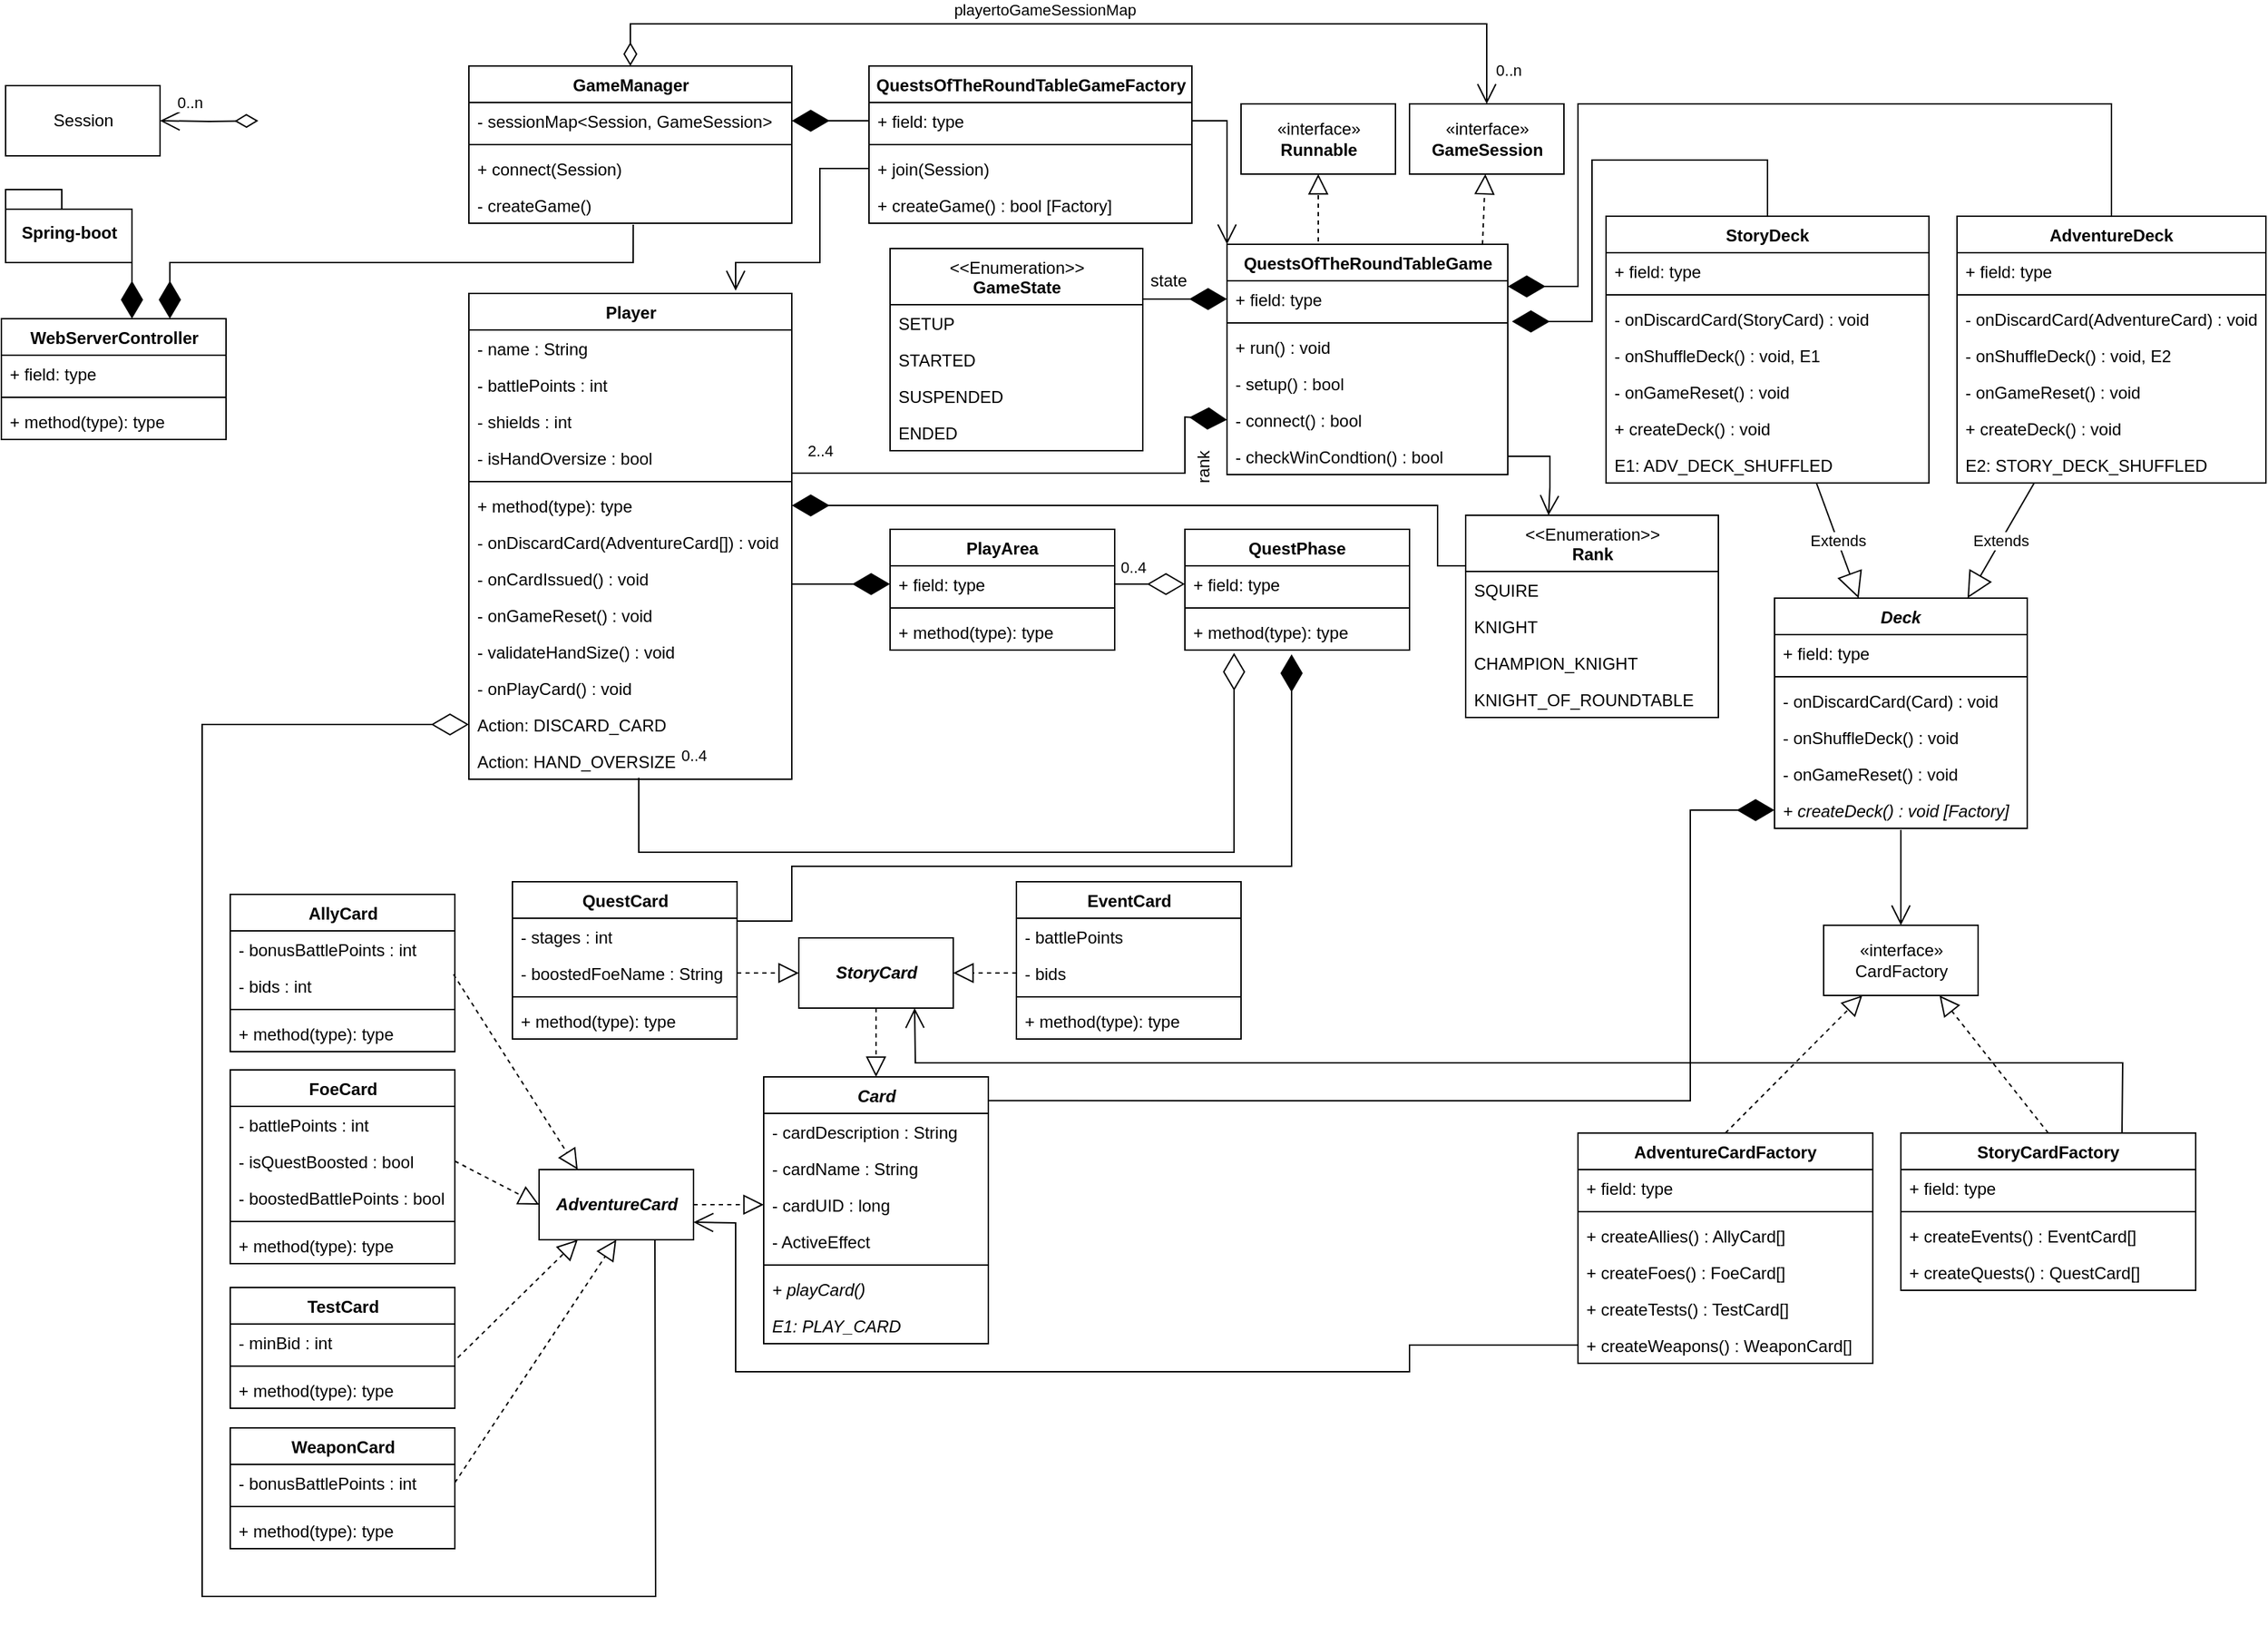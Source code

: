 <mxfile version="16.5.1" type="device"><diagram name="Page-1" id="9f46799a-70d6-7492-0946-bef42562c5a5"><mxGraphModel dx="3162" dy="1225" grid="1" gridSize="10" guides="1" tooltips="1" connect="1" arrows="1" fold="1" page="1" pageScale="1" pageWidth="1100" pageHeight="850" background="none" math="0" shadow="0"><root><mxCell id="0"/><mxCell id="1" parent="0"/><mxCell id="reAg6jAbHqgsZsbIdm9J-10" value="Deck" style="swimlane;fontStyle=3;align=center;verticalAlign=top;childLayout=stackLayout;horizontal=1;startSize=26;horizontalStack=0;resizeParent=1;resizeParentMax=0;resizeLast=0;collapsible=1;marginBottom=0;" parent="1" vertex="1"><mxGeometry x="420" y="439" width="180" height="164" as="geometry"/></mxCell><mxCell id="reAg6jAbHqgsZsbIdm9J-11" value="+ field: type" style="text;strokeColor=none;fillColor=none;align=left;verticalAlign=top;spacingLeft=4;spacingRight=4;overflow=hidden;rotatable=0;points=[[0,0.5],[1,0.5]];portConstraint=eastwest;" parent="reAg6jAbHqgsZsbIdm9J-10" vertex="1"><mxGeometry y="26" width="180" height="26" as="geometry"/></mxCell><mxCell id="reAg6jAbHqgsZsbIdm9J-12" value="" style="line;strokeWidth=1;fillColor=none;align=left;verticalAlign=middle;spacingTop=-1;spacingLeft=3;spacingRight=3;rotatable=0;labelPosition=right;points=[];portConstraint=eastwest;" parent="reAg6jAbHqgsZsbIdm9J-10" vertex="1"><mxGeometry y="52" width="180" height="8" as="geometry"/></mxCell><mxCell id="reAg6jAbHqgsZsbIdm9J-13" value="- onDiscardCard(Card) : void" style="text;strokeColor=none;fillColor=none;align=left;verticalAlign=top;spacingLeft=4;spacingRight=4;overflow=hidden;rotatable=0;points=[[0,0.5],[1,0.5]];portConstraint=eastwest;" parent="reAg6jAbHqgsZsbIdm9J-10" vertex="1"><mxGeometry y="60" width="180" height="26" as="geometry"/></mxCell><mxCell id="reAg6jAbHqgsZsbIdm9J-17" value="- onShuffleDeck() : void" style="text;strokeColor=none;fillColor=none;align=left;verticalAlign=top;spacingLeft=4;spacingRight=4;overflow=hidden;rotatable=0;points=[[0,0.5],[1,0.5]];portConstraint=eastwest;" parent="reAg6jAbHqgsZsbIdm9J-10" vertex="1"><mxGeometry y="86" width="180" height="26" as="geometry"/></mxCell><mxCell id="reAg6jAbHqgsZsbIdm9J-18" value="- onGameReset() : void" style="text;strokeColor=none;fillColor=none;align=left;verticalAlign=top;spacingLeft=4;spacingRight=4;overflow=hidden;rotatable=0;points=[[0,0.5],[1,0.5]];portConstraint=eastwest;" parent="reAg6jAbHqgsZsbIdm9J-10" vertex="1"><mxGeometry y="112" width="180" height="26" as="geometry"/></mxCell><mxCell id="reAg6jAbHqgsZsbIdm9J-136" value="+ createDeck() : void [Factory]" style="text;strokeColor=none;fillColor=none;align=left;verticalAlign=top;spacingLeft=4;spacingRight=4;overflow=hidden;rotatable=0;points=[[0,0.5],[1,0.5]];portConstraint=eastwest;fontStyle=2" parent="reAg6jAbHqgsZsbIdm9J-10" vertex="1"><mxGeometry y="138" width="180" height="26" as="geometry"/></mxCell><mxCell id="reAg6jAbHqgsZsbIdm9J-117" value="&amp;lt;&amp;lt;Enumeration&amp;gt;&amp;gt;&lt;br&gt;&lt;b&gt;GameState&lt;/b&gt;" style="swimlane;fontStyle=0;align=center;verticalAlign=top;childLayout=stackLayout;horizontal=1;startSize=40;horizontalStack=0;resizeParent=1;resizeParentMax=0;resizeLast=0;collapsible=1;marginBottom=0;strokeColor=default;html=1;" parent="1" vertex="1"><mxGeometry x="-210" y="190" width="180" height="144" as="geometry"/></mxCell><mxCell id="reAg6jAbHqgsZsbIdm9J-118" value="SETUP" style="text;strokeColor=none;fillColor=none;align=left;verticalAlign=top;spacingLeft=4;spacingRight=4;overflow=hidden;rotatable=0;points=[[0,0.5],[1,0.5]];portConstraint=eastwest;" parent="reAg6jAbHqgsZsbIdm9J-117" vertex="1"><mxGeometry y="40" width="180" height="26" as="geometry"/></mxCell><mxCell id="reAg6jAbHqgsZsbIdm9J-119" value="STARTED" style="text;strokeColor=none;fillColor=none;align=left;verticalAlign=top;spacingLeft=4;spacingRight=4;overflow=hidden;rotatable=0;points=[[0,0.5],[1,0.5]];portConstraint=eastwest;" parent="reAg6jAbHqgsZsbIdm9J-117" vertex="1"><mxGeometry y="66" width="180" height="26" as="geometry"/></mxCell><mxCell id="reAg6jAbHqgsZsbIdm9J-187" value="SUSPENDED" style="text;strokeColor=none;fillColor=none;align=left;verticalAlign=top;spacingLeft=4;spacingRight=4;overflow=hidden;rotatable=0;points=[[0,0.5],[1,0.5]];portConstraint=eastwest;" parent="reAg6jAbHqgsZsbIdm9J-117" vertex="1"><mxGeometry y="92" width="180" height="26" as="geometry"/></mxCell><mxCell id="reAg6jAbHqgsZsbIdm9J-186" value="ENDED" style="text;strokeColor=none;fillColor=none;align=left;verticalAlign=top;spacingLeft=4;spacingRight=4;overflow=hidden;rotatable=0;points=[[0,0.5],[1,0.5]];portConstraint=eastwest;" parent="reAg6jAbHqgsZsbIdm9J-117" vertex="1"><mxGeometry y="118" width="180" height="26" as="geometry"/></mxCell><mxCell id="reAg6jAbHqgsZsbIdm9J-138" value="StoryDeck" style="swimlane;fontStyle=1;align=center;verticalAlign=top;childLayout=stackLayout;horizontal=1;startSize=26;horizontalStack=0;resizeParent=1;resizeParentMax=0;resizeLast=0;collapsible=1;marginBottom=0;" parent="1" vertex="1"><mxGeometry x="300" y="167" width="230" height="190" as="geometry"/></mxCell><mxCell id="reAg6jAbHqgsZsbIdm9J-139" value="+ field: type" style="text;strokeColor=none;fillColor=none;align=left;verticalAlign=top;spacingLeft=4;spacingRight=4;overflow=hidden;rotatable=0;points=[[0,0.5],[1,0.5]];portConstraint=eastwest;" parent="reAg6jAbHqgsZsbIdm9J-138" vertex="1"><mxGeometry y="26" width="230" height="26" as="geometry"/></mxCell><mxCell id="reAg6jAbHqgsZsbIdm9J-140" value="" style="line;strokeWidth=1;fillColor=none;align=left;verticalAlign=middle;spacingTop=-1;spacingLeft=3;spacingRight=3;rotatable=0;labelPosition=right;points=[];portConstraint=eastwest;" parent="reAg6jAbHqgsZsbIdm9J-138" vertex="1"><mxGeometry y="52" width="230" height="8" as="geometry"/></mxCell><mxCell id="reAg6jAbHqgsZsbIdm9J-141" value="- onDiscardCard(StoryCard) : void" style="text;strokeColor=none;fillColor=none;align=left;verticalAlign=top;spacingLeft=4;spacingRight=4;overflow=hidden;rotatable=0;points=[[0,0.5],[1,0.5]];portConstraint=eastwest;" parent="reAg6jAbHqgsZsbIdm9J-138" vertex="1"><mxGeometry y="60" width="230" height="26" as="geometry"/></mxCell><mxCell id="reAg6jAbHqgsZsbIdm9J-142" value="- onShuffleDeck() : void, E1" style="text;strokeColor=none;fillColor=none;align=left;verticalAlign=top;spacingLeft=4;spacingRight=4;overflow=hidden;rotatable=0;points=[[0,0.5],[1,0.5]];portConstraint=eastwest;" parent="reAg6jAbHqgsZsbIdm9J-138" vertex="1"><mxGeometry y="86" width="230" height="26" as="geometry"/></mxCell><mxCell id="reAg6jAbHqgsZsbIdm9J-143" value="- onGameReset() : void" style="text;strokeColor=none;fillColor=none;align=left;verticalAlign=top;spacingLeft=4;spacingRight=4;overflow=hidden;rotatable=0;points=[[0,0.5],[1,0.5]];portConstraint=eastwest;" parent="reAg6jAbHqgsZsbIdm9J-138" vertex="1"><mxGeometry y="112" width="230" height="26" as="geometry"/></mxCell><mxCell id="reAg6jAbHqgsZsbIdm9J-144" value="+ createDeck() : void" style="text;strokeColor=none;fillColor=none;align=left;verticalAlign=top;spacingLeft=4;spacingRight=4;overflow=hidden;rotatable=0;points=[[0,0.5],[1,0.5]];portConstraint=eastwest;" parent="reAg6jAbHqgsZsbIdm9J-138" vertex="1"><mxGeometry y="138" width="230" height="26" as="geometry"/></mxCell><mxCell id="reAg6jAbHqgsZsbIdm9J-159" value="E1: ADV_DECK_SHUFFLED" style="text;strokeColor=none;fillColor=none;align=left;verticalAlign=top;spacingLeft=4;spacingRight=4;overflow=hidden;rotatable=0;points=[[0,0.5],[1,0.5]];portConstraint=eastwest;" parent="reAg6jAbHqgsZsbIdm9J-138" vertex="1"><mxGeometry y="164" width="230" height="26" as="geometry"/></mxCell><mxCell id="reAg6jAbHqgsZsbIdm9J-147" value="AdventureDeck" style="swimlane;fontStyle=1;align=center;verticalAlign=top;childLayout=stackLayout;horizontal=1;startSize=26;horizontalStack=0;resizeParent=1;resizeParentMax=0;resizeLast=0;collapsible=1;marginBottom=0;" parent="1" vertex="1"><mxGeometry x="550" y="167" width="220" height="190" as="geometry"/></mxCell><mxCell id="reAg6jAbHqgsZsbIdm9J-148" value="+ field: type" style="text;strokeColor=none;fillColor=none;align=left;verticalAlign=top;spacingLeft=4;spacingRight=4;overflow=hidden;rotatable=0;points=[[0,0.5],[1,0.5]];portConstraint=eastwest;" parent="reAg6jAbHqgsZsbIdm9J-147" vertex="1"><mxGeometry y="26" width="220" height="26" as="geometry"/></mxCell><mxCell id="reAg6jAbHqgsZsbIdm9J-149" value="" style="line;strokeWidth=1;fillColor=none;align=left;verticalAlign=middle;spacingTop=-1;spacingLeft=3;spacingRight=3;rotatable=0;labelPosition=right;points=[];portConstraint=eastwest;" parent="reAg6jAbHqgsZsbIdm9J-147" vertex="1"><mxGeometry y="52" width="220" height="8" as="geometry"/></mxCell><mxCell id="reAg6jAbHqgsZsbIdm9J-150" value="- onDiscardCard(AdventureCard) : void" style="text;strokeColor=none;fillColor=none;align=left;verticalAlign=top;spacingLeft=4;spacingRight=4;overflow=hidden;rotatable=0;points=[[0,0.5],[1,0.5]];portConstraint=eastwest;" parent="reAg6jAbHqgsZsbIdm9J-147" vertex="1"><mxGeometry y="60" width="220" height="26" as="geometry"/></mxCell><mxCell id="reAg6jAbHqgsZsbIdm9J-151" value="- onShuffleDeck() : void, E2" style="text;strokeColor=none;fillColor=none;align=left;verticalAlign=top;spacingLeft=4;spacingRight=4;overflow=hidden;rotatable=0;points=[[0,0.5],[1,0.5]];portConstraint=eastwest;" parent="reAg6jAbHqgsZsbIdm9J-147" vertex="1"><mxGeometry y="86" width="220" height="26" as="geometry"/></mxCell><mxCell id="reAg6jAbHqgsZsbIdm9J-152" value="- onGameReset() : void" style="text;strokeColor=none;fillColor=none;align=left;verticalAlign=top;spacingLeft=4;spacingRight=4;overflow=hidden;rotatable=0;points=[[0,0.5],[1,0.5]];portConstraint=eastwest;" parent="reAg6jAbHqgsZsbIdm9J-147" vertex="1"><mxGeometry y="112" width="220" height="26" as="geometry"/></mxCell><mxCell id="reAg6jAbHqgsZsbIdm9J-153" value="+ createDeck() : void" style="text;strokeColor=none;fillColor=none;align=left;verticalAlign=top;spacingLeft=4;spacingRight=4;overflow=hidden;rotatable=0;points=[[0,0.5],[1,0.5]];portConstraint=eastwest;" parent="reAg6jAbHqgsZsbIdm9J-147" vertex="1"><mxGeometry y="138" width="220" height="26" as="geometry"/></mxCell><mxCell id="reAg6jAbHqgsZsbIdm9J-160" value="E2: STORY_DECK_SHUFFLED" style="text;strokeColor=none;fillColor=none;align=left;verticalAlign=top;spacingLeft=4;spacingRight=4;overflow=hidden;rotatable=0;points=[[0,0.5],[1,0.5]];portConstraint=eastwest;" parent="reAg6jAbHqgsZsbIdm9J-147" vertex="1"><mxGeometry y="164" width="220" height="26" as="geometry"/></mxCell><mxCell id="reAg6jAbHqgsZsbIdm9J-157" value="Extends" style="endArrow=block;endSize=16;endFill=0;html=1;rounded=0;" parent="1" source="reAg6jAbHqgsZsbIdm9J-138" target="reAg6jAbHqgsZsbIdm9J-10" edge="1"><mxGeometry width="160" relative="1" as="geometry"><mxPoint x="340" y="597" as="sourcePoint"/><mxPoint x="599.92" y="249.004" as="targetPoint"/></mxGeometry></mxCell><mxCell id="reAg6jAbHqgsZsbIdm9J-158" value="Extends" style="endArrow=block;endSize=16;endFill=0;html=1;rounded=0;" parent="1" source="reAg6jAbHqgsZsbIdm9J-147" target="reAg6jAbHqgsZsbIdm9J-10" edge="1"><mxGeometry width="160" relative="1" as="geometry"><mxPoint x="740" y="337" as="sourcePoint"/><mxPoint x="613.06" y="249.004" as="targetPoint"/></mxGeometry></mxCell><mxCell id="reAg6jAbHqgsZsbIdm9J-162" value="QuestsOfTheRoundTableGame" style="swimlane;fontStyle=1;align=center;verticalAlign=top;childLayout=stackLayout;horizontal=1;startSize=26;horizontalStack=0;resizeParent=1;resizeParentMax=0;resizeLast=0;collapsible=1;marginBottom=0;strokeColor=default;html=1;" parent="1" vertex="1"><mxGeometry x="30" y="187" width="200" height="164" as="geometry"/></mxCell><mxCell id="reAg6jAbHqgsZsbIdm9J-163" value="+ field: type" style="text;strokeColor=none;fillColor=none;align=left;verticalAlign=top;spacingLeft=4;spacingRight=4;overflow=hidden;rotatable=0;points=[[0,0.5],[1,0.5]];portConstraint=eastwest;html=1;" parent="reAg6jAbHqgsZsbIdm9J-162" vertex="1"><mxGeometry y="26" width="200" height="26" as="geometry"/></mxCell><mxCell id="reAg6jAbHqgsZsbIdm9J-164" value="" style="line;strokeWidth=1;fillColor=none;align=left;verticalAlign=middle;spacingTop=-1;spacingLeft=3;spacingRight=3;rotatable=0;labelPosition=right;points=[];portConstraint=eastwest;html=1;" parent="reAg6jAbHqgsZsbIdm9J-162" vertex="1"><mxGeometry y="52" width="200" height="8" as="geometry"/></mxCell><mxCell id="reAg6jAbHqgsZsbIdm9J-165" value="+ run() : void" style="text;strokeColor=none;fillColor=none;align=left;verticalAlign=top;spacingLeft=4;spacingRight=4;overflow=hidden;rotatable=0;points=[[0,0.5],[1,0.5]];portConstraint=eastwest;html=1;" parent="reAg6jAbHqgsZsbIdm9J-162" vertex="1"><mxGeometry y="60" width="200" height="26" as="geometry"/></mxCell><mxCell id="reAg6jAbHqgsZsbIdm9J-180" value="- setup() : bool" style="text;strokeColor=none;fillColor=none;align=left;verticalAlign=top;spacingLeft=4;spacingRight=4;overflow=hidden;rotatable=0;points=[[0,0.5],[1,0.5]];portConstraint=eastwest;html=1;" parent="reAg6jAbHqgsZsbIdm9J-162" vertex="1"><mxGeometry y="86" width="200" height="26" as="geometry"/></mxCell><mxCell id="reAg6jAbHqgsZsbIdm9J-181" value="- connect() : bool" style="text;strokeColor=none;fillColor=none;align=left;verticalAlign=top;spacingLeft=4;spacingRight=4;overflow=hidden;rotatable=0;points=[[0,0.5],[1,0.5]];portConstraint=eastwest;html=1;" parent="reAg6jAbHqgsZsbIdm9J-162" vertex="1"><mxGeometry y="112" width="200" height="26" as="geometry"/></mxCell><mxCell id="reAg6jAbHqgsZsbIdm9J-171" value="- checkWinCondtion() : bool" style="text;strokeColor=none;fillColor=none;align=left;verticalAlign=top;spacingLeft=4;spacingRight=4;overflow=hidden;rotatable=0;points=[[0,0.5],[1,0.5]];portConstraint=eastwest;html=1;" parent="reAg6jAbHqgsZsbIdm9J-162" vertex="1"><mxGeometry y="138" width="200" height="26" as="geometry"/></mxCell><mxCell id="reAg6jAbHqgsZsbIdm9J-166" value="«interface»&lt;br&gt;&lt;b&gt;Runnable&lt;/b&gt;" style="html=1;strokeColor=default;" parent="1" vertex="1"><mxGeometry x="40" y="87" width="110" height="50" as="geometry"/></mxCell><mxCell id="reAg6jAbHqgsZsbIdm9J-167" value="" style="endArrow=block;dashed=1;endFill=0;endSize=12;html=1;rounded=0;exitX=0.325;exitY=-0.012;exitDx=0;exitDy=0;exitPerimeter=0;" parent="1" source="reAg6jAbHqgsZsbIdm9J-162" target="reAg6jAbHqgsZsbIdm9J-166" edge="1"><mxGeometry width="160" relative="1" as="geometry"><mxPoint x="60" y="369" as="sourcePoint"/><mxPoint x="220" y="369" as="targetPoint"/></mxGeometry></mxCell><mxCell id="reAg6jAbHqgsZsbIdm9J-168" value="" style="endArrow=diamondThin;endFill=1;endSize=24;html=1;rounded=0;exitX=0.5;exitY=0;exitDx=0;exitDy=0;entryX=1.015;entryY=1.115;entryDx=0;entryDy=0;entryPerimeter=0;" parent="1" source="reAg6jAbHqgsZsbIdm9J-138" target="reAg6jAbHqgsZsbIdm9J-163" edge="1"><mxGeometry width="160" relative="1" as="geometry"><mxPoint x="100" y="467" as="sourcePoint"/><mxPoint x="260" y="467" as="targetPoint"/><Array as="points"><mxPoint x="415" y="127"/><mxPoint x="290" y="127"/><mxPoint x="290" y="242"/></Array></mxGeometry></mxCell><mxCell id="reAg6jAbHqgsZsbIdm9J-169" value="" style="endArrow=diamondThin;endFill=1;endSize=24;html=1;rounded=0;" parent="1" source="reAg6jAbHqgsZsbIdm9J-147" edge="1"><mxGeometry width="160" relative="1" as="geometry"><mxPoint x="90" y="467" as="sourcePoint"/><mxPoint x="230" y="217" as="targetPoint"/><Array as="points"><mxPoint x="660" y="87"/><mxPoint x="280" y="87"/><mxPoint x="280" y="217"/></Array></mxGeometry></mxCell><mxCell id="reAg6jAbHqgsZsbIdm9J-173" value="QuestsOfTheRoundTableGameFactory" style="swimlane;fontStyle=1;align=center;verticalAlign=top;childLayout=stackLayout;horizontal=1;startSize=26;horizontalStack=0;resizeParent=1;resizeParentMax=0;resizeLast=0;collapsible=1;marginBottom=0;strokeColor=default;html=1;" parent="1" vertex="1"><mxGeometry x="-225" y="60" width="230" height="112" as="geometry"/></mxCell><mxCell id="reAg6jAbHqgsZsbIdm9J-174" value="+ field: type" style="text;strokeColor=none;fillColor=none;align=left;verticalAlign=top;spacingLeft=4;spacingRight=4;overflow=hidden;rotatable=0;points=[[0,0.5],[1,0.5]];portConstraint=eastwest;html=1;" parent="reAg6jAbHqgsZsbIdm9J-173" vertex="1"><mxGeometry y="26" width="230" height="26" as="geometry"/></mxCell><mxCell id="reAg6jAbHqgsZsbIdm9J-175" value="" style="line;strokeWidth=1;fillColor=none;align=left;verticalAlign=middle;spacingTop=-1;spacingLeft=3;spacingRight=3;rotatable=0;labelPosition=right;points=[];portConstraint=eastwest;html=1;" parent="reAg6jAbHqgsZsbIdm9J-173" vertex="1"><mxGeometry y="52" width="230" height="8" as="geometry"/></mxCell><mxCell id="reAg6jAbHqgsZsbIdm9J-176" value="+ join(Session)" style="text;strokeColor=none;fillColor=none;align=left;verticalAlign=top;spacingLeft=4;spacingRight=4;overflow=hidden;rotatable=0;points=[[0,0.5],[1,0.5]];portConstraint=eastwest;html=1;" parent="reAg6jAbHqgsZsbIdm9J-173" vertex="1"><mxGeometry y="60" width="230" height="26" as="geometry"/></mxCell><mxCell id="reAg6jAbHqgsZsbIdm9J-177" value="+ createGame() : bool [Factory]" style="text;strokeColor=none;fillColor=none;align=left;verticalAlign=top;spacingLeft=4;spacingRight=4;overflow=hidden;rotatable=0;points=[[0,0.5],[1,0.5]];portConstraint=eastwest;html=1;" parent="reAg6jAbHqgsZsbIdm9J-173" vertex="1"><mxGeometry y="86" width="230" height="26" as="geometry"/></mxCell><mxCell id="reAg6jAbHqgsZsbIdm9J-188" value="" style="endArrow=diamondThin;endFill=1;endSize=24;html=1;rounded=0;exitX=1;exitY=0.25;exitDx=0;exitDy=0;entryX=0;entryY=0.5;entryDx=0;entryDy=0;" parent="1" source="reAg6jAbHqgsZsbIdm9J-117" target="reAg6jAbHqgsZsbIdm9J-163" edge="1"><mxGeometry width="160" relative="1" as="geometry"><mxPoint x="-50" y="307" as="sourcePoint"/><mxPoint y="257" as="targetPoint"/></mxGeometry></mxCell><mxCell id="reAg6jAbHqgsZsbIdm9J-266" value="state" style="edgeLabel;html=1;align=center;verticalAlign=middle;resizable=0;points=[];fontSize=12;" parent="reAg6jAbHqgsZsbIdm9J-188" vertex="1" connectable="0"><mxGeometry x="-0.4" y="-1" relative="1" as="geometry"><mxPoint y="-14" as="offset"/></mxGeometry></mxCell><mxCell id="reAg6jAbHqgsZsbIdm9J-192" value="" style="endArrow=open;endFill=1;endSize=12;html=1;rounded=0;entryX=0;entryY=0;entryDx=0;entryDy=0;exitX=1;exitY=0.5;exitDx=0;exitDy=0;" parent="1" source="reAg6jAbHqgsZsbIdm9J-174" target="reAg6jAbHqgsZsbIdm9J-162" edge="1"><mxGeometry width="160" relative="1" as="geometry"><mxPoint x="-170" y="400" as="sourcePoint"/><mxPoint x="-10" y="400" as="targetPoint"/><Array as="points"><mxPoint x="30" y="99"/></Array></mxGeometry></mxCell><mxCell id="reAg6jAbHqgsZsbIdm9J-193" value="GameManager" style="swimlane;fontStyle=1;align=center;verticalAlign=top;childLayout=stackLayout;horizontal=1;startSize=26;horizontalStack=0;resizeParent=1;resizeParentMax=0;resizeLast=0;collapsible=1;marginBottom=0;strokeColor=default;html=1;" parent="1" vertex="1"><mxGeometry x="-510" y="60" width="230" height="112" as="geometry"/></mxCell><mxCell id="reAg6jAbHqgsZsbIdm9J-194" value="- sessionMap&amp;lt;Session, GameSession&amp;gt;" style="text;strokeColor=none;fillColor=none;align=left;verticalAlign=top;spacingLeft=4;spacingRight=4;overflow=hidden;rotatable=0;points=[[0,0.5],[1,0.5]];portConstraint=eastwest;html=1;" parent="reAg6jAbHqgsZsbIdm9J-193" vertex="1"><mxGeometry y="26" width="230" height="26" as="geometry"/></mxCell><mxCell id="reAg6jAbHqgsZsbIdm9J-195" value="" style="line;strokeWidth=1;fillColor=none;align=left;verticalAlign=middle;spacingTop=-1;spacingLeft=3;spacingRight=3;rotatable=0;labelPosition=right;points=[];portConstraint=eastwest;html=1;" parent="reAg6jAbHqgsZsbIdm9J-193" vertex="1"><mxGeometry y="52" width="230" height="8" as="geometry"/></mxCell><mxCell id="reAg6jAbHqgsZsbIdm9J-196" value="+ connect(Session)" style="text;strokeColor=none;fillColor=none;align=left;verticalAlign=top;spacingLeft=4;spacingRight=4;overflow=hidden;rotatable=0;points=[[0,0.5],[1,0.5]];portConstraint=eastwest;html=1;" parent="reAg6jAbHqgsZsbIdm9J-193" vertex="1"><mxGeometry y="60" width="230" height="26" as="geometry"/></mxCell><mxCell id="reAg6jAbHqgsZsbIdm9J-205" value="- createGame()" style="text;strokeColor=none;fillColor=none;align=left;verticalAlign=top;spacingLeft=4;spacingRight=4;overflow=hidden;rotatable=0;points=[[0,0.5],[1,0.5]];portConstraint=eastwest;html=1;" parent="reAg6jAbHqgsZsbIdm9J-193" vertex="1"><mxGeometry y="86" width="230" height="26" as="geometry"/></mxCell><mxCell id="reAg6jAbHqgsZsbIdm9J-197" value="«interface»&lt;br&gt;&lt;b&gt;GameSession&lt;/b&gt;" style="html=1;strokeColor=default;" parent="1" vertex="1"><mxGeometry x="160" y="87" width="110" height="50" as="geometry"/></mxCell><mxCell id="reAg6jAbHqgsZsbIdm9J-198" value="" style="endArrow=block;dashed=1;endFill=0;endSize=12;html=1;rounded=0;exitX=0.91;exitY=0;exitDx=0;exitDy=0;exitPerimeter=0;" parent="1" source="reAg6jAbHqgsZsbIdm9J-162" target="reAg6jAbHqgsZsbIdm9J-197" edge="1"><mxGeometry width="160" relative="1" as="geometry"><mxPoint x="215" y="160" as="sourcePoint"/><mxPoint x="180" y="140" as="targetPoint"/></mxGeometry></mxCell><mxCell id="reAg6jAbHqgsZsbIdm9J-200" value="playertoGameSessionMap" style="endArrow=open;html=1;endSize=12;startArrow=diamondThin;startSize=14;startFill=0;edgeStyle=orthogonalEdgeStyle;rounded=0;exitX=0.5;exitY=0;exitDx=0;exitDy=0;entryX=0.5;entryY=0;entryDx=0;entryDy=0;" parent="1" source="reAg6jAbHqgsZsbIdm9J-193" target="reAg6jAbHqgsZsbIdm9J-197" edge="1"><mxGeometry x="-0.067" y="10" relative="1" as="geometry"><mxPoint x="-170" y="30" as="sourcePoint"/><mxPoint x="-10" y="30" as="targetPoint"/><Array as="points"><mxPoint x="-395" y="30"/><mxPoint x="215" y="30"/></Array><mxPoint as="offset"/></mxGeometry></mxCell><mxCell id="reAg6jAbHqgsZsbIdm9J-202" value="0..n" style="edgeLabel;resizable=0;html=1;align=right;verticalAlign=top;strokeColor=default;" parent="reAg6jAbHqgsZsbIdm9J-200" connectable="0" vertex="1"><mxGeometry x="1" relative="1" as="geometry"><mxPoint x="25" y="-37" as="offset"/></mxGeometry></mxCell><mxCell id="reAg6jAbHqgsZsbIdm9J-204" value="" style="endArrow=diamondThin;endFill=1;endSize=24;html=1;rounded=0;entryX=1;entryY=0.5;entryDx=0;entryDy=0;exitX=0;exitY=0.5;exitDx=0;exitDy=0;" parent="1" source="reAg6jAbHqgsZsbIdm9J-174" target="reAg6jAbHqgsZsbIdm9J-194" edge="1"><mxGeometry width="160" relative="1" as="geometry"><mxPoint x="-500" y="360" as="sourcePoint"/><mxPoint x="-340" y="360" as="targetPoint"/></mxGeometry></mxCell><mxCell id="reAg6jAbHqgsZsbIdm9J-206" value="Session" style="html=1;strokeColor=default;" parent="1" vertex="1"><mxGeometry x="-840" y="74" width="110" height="50" as="geometry"/></mxCell><mxCell id="reAg6jAbHqgsZsbIdm9J-207" value="" style="endArrow=open;html=1;endSize=12;startArrow=diamondThin;startSize=14;startFill=0;edgeStyle=orthogonalEdgeStyle;align=left;verticalAlign=bottom;rounded=0;entryX=1;entryY=0.5;entryDx=0;entryDy=0;" parent="1" target="reAg6jAbHqgsZsbIdm9J-206" edge="1"><mxGeometry x="-1" y="21" relative="1" as="geometry"><mxPoint x="-660" y="99" as="sourcePoint"/><mxPoint x="-550" y="280" as="targetPoint"/><Array as="points"/><mxPoint as="offset"/></mxGeometry></mxCell><mxCell id="reAg6jAbHqgsZsbIdm9J-211" value="0..n" style="edgeLabel;html=1;align=center;verticalAlign=middle;resizable=0;points=[];" parent="reAg6jAbHqgsZsbIdm9J-207" vertex="1" connectable="0"><mxGeometry x="0.22" relative="1" as="geometry"><mxPoint x="-7" y="-13" as="offset"/></mxGeometry></mxCell><mxCell id="reAg6jAbHqgsZsbIdm9J-212" value="WebServerController" style="swimlane;fontStyle=1;align=center;verticalAlign=top;childLayout=stackLayout;horizontal=1;startSize=26;horizontalStack=0;resizeParent=1;resizeParentMax=0;resizeLast=0;collapsible=1;marginBottom=0;strokeColor=default;html=1;" parent="1" vertex="1"><mxGeometry x="-843" y="240" width="160" height="86" as="geometry"/></mxCell><mxCell id="reAg6jAbHqgsZsbIdm9J-213" value="+ field: type" style="text;strokeColor=none;fillColor=none;align=left;verticalAlign=top;spacingLeft=4;spacingRight=4;overflow=hidden;rotatable=0;points=[[0,0.5],[1,0.5]];portConstraint=eastwest;html=1;" parent="reAg6jAbHqgsZsbIdm9J-212" vertex="1"><mxGeometry y="26" width="160" height="26" as="geometry"/></mxCell><mxCell id="reAg6jAbHqgsZsbIdm9J-214" value="" style="line;strokeWidth=1;fillColor=none;align=left;verticalAlign=middle;spacingTop=-1;spacingLeft=3;spacingRight=3;rotatable=0;labelPosition=right;points=[];portConstraint=eastwest;html=1;" parent="reAg6jAbHqgsZsbIdm9J-212" vertex="1"><mxGeometry y="52" width="160" height="8" as="geometry"/></mxCell><mxCell id="reAg6jAbHqgsZsbIdm9J-215" value="+ method(type): type" style="text;strokeColor=none;fillColor=none;align=left;verticalAlign=top;spacingLeft=4;spacingRight=4;overflow=hidden;rotatable=0;points=[[0,0.5],[1,0.5]];portConstraint=eastwest;html=1;" parent="reAg6jAbHqgsZsbIdm9J-212" vertex="1"><mxGeometry y="60" width="160" height="26" as="geometry"/></mxCell><mxCell id="reAg6jAbHqgsZsbIdm9J-216" value="" style="endArrow=diamondThin;endFill=1;endSize=24;html=1;rounded=0;entryX=0.75;entryY=0;entryDx=0;entryDy=0;exitX=0.509;exitY=1.038;exitDx=0;exitDy=0;exitPerimeter=0;" parent="1" source="reAg6jAbHqgsZsbIdm9J-205" target="reAg6jAbHqgsZsbIdm9J-212" edge="1"><mxGeometry width="160" relative="1" as="geometry"><mxPoint x="-490" y="420" as="sourcePoint"/><mxPoint x="-330" y="420" as="targetPoint"/><Array as="points"><mxPoint x="-393" y="200"/><mxPoint x="-723" y="200"/></Array></mxGeometry></mxCell><mxCell id="reAg6jAbHqgsZsbIdm9J-217" value="Spring-boot" style="shape=folder;fontStyle=1;spacingTop=10;tabWidth=40;tabHeight=14;tabPosition=left;html=1;strokeColor=default;" parent="1" vertex="1"><mxGeometry x="-840" y="148" width="90" height="52" as="geometry"/></mxCell><mxCell id="reAg6jAbHqgsZsbIdm9J-218" value="" style="endArrow=diamondThin;endFill=1;endSize=24;html=1;rounded=0;exitX=0;exitY=0;exitDx=90;exitDy=33;exitPerimeter=0;" parent="1" source="reAg6jAbHqgsZsbIdm9J-217" edge="1"><mxGeometry width="160" relative="1" as="geometry"><mxPoint x="-1020" y="370" as="sourcePoint"/><mxPoint x="-750" y="240" as="targetPoint"/></mxGeometry></mxCell><mxCell id="reAg6jAbHqgsZsbIdm9J-223" value="&lt;i&gt;Card&lt;/i&gt;" style="swimlane;fontStyle=1;align=center;verticalAlign=top;childLayout=stackLayout;horizontal=1;startSize=26;horizontalStack=0;resizeParent=1;resizeParentMax=0;resizeLast=0;collapsible=1;marginBottom=0;strokeColor=default;html=1;" parent="1" vertex="1"><mxGeometry x="-300" y="780" width="160" height="190" as="geometry"/></mxCell><mxCell id="ZFq-_sCrPwaBOP7lPGEa-29" value="- cardDescription : String" style="text;strokeColor=none;fillColor=none;align=left;verticalAlign=top;spacingLeft=4;spacingRight=4;overflow=hidden;rotatable=0;points=[[0,0.5],[1,0.5]];portConstraint=eastwest;html=1;" vertex="1" parent="reAg6jAbHqgsZsbIdm9J-223"><mxGeometry y="26" width="160" height="26" as="geometry"/></mxCell><mxCell id="ZFq-_sCrPwaBOP7lPGEa-28" value="- cardName : String" style="text;strokeColor=none;fillColor=none;align=left;verticalAlign=top;spacingLeft=4;spacingRight=4;overflow=hidden;rotatable=0;points=[[0,0.5],[1,0.5]];portConstraint=eastwest;html=1;" vertex="1" parent="reAg6jAbHqgsZsbIdm9J-223"><mxGeometry y="52" width="160" height="26" as="geometry"/></mxCell><mxCell id="reAg6jAbHqgsZsbIdm9J-224" value="- cardUID : long" style="text;strokeColor=none;fillColor=none;align=left;verticalAlign=top;spacingLeft=4;spacingRight=4;overflow=hidden;rotatable=0;points=[[0,0.5],[1,0.5]];portConstraint=eastwest;html=1;" parent="reAg6jAbHqgsZsbIdm9J-223" vertex="1"><mxGeometry y="78" width="160" height="26" as="geometry"/></mxCell><mxCell id="ZFq-_sCrPwaBOP7lPGEa-23" value="- ActiveEffect" style="text;strokeColor=none;fillColor=none;align=left;verticalAlign=top;spacingLeft=4;spacingRight=4;overflow=hidden;rotatable=0;points=[[0,0.5],[1,0.5]];portConstraint=eastwest;html=1;" vertex="1" parent="reAg6jAbHqgsZsbIdm9J-223"><mxGeometry y="104" width="160" height="26" as="geometry"/></mxCell><mxCell id="reAg6jAbHqgsZsbIdm9J-225" value="" style="line;strokeWidth=1;fillColor=none;align=left;verticalAlign=middle;spacingTop=-1;spacingLeft=3;spacingRight=3;rotatable=0;labelPosition=right;points=[];portConstraint=eastwest;html=1;" parent="reAg6jAbHqgsZsbIdm9J-223" vertex="1"><mxGeometry y="130" width="160" height="8" as="geometry"/></mxCell><mxCell id="reAg6jAbHqgsZsbIdm9J-226" value="+ playCard()" style="text;strokeColor=none;fillColor=none;align=left;verticalAlign=top;spacingLeft=4;spacingRight=4;overflow=hidden;rotatable=0;points=[[0,0.5],[1,0.5]];portConstraint=eastwest;html=1;fontStyle=2" parent="reAg6jAbHqgsZsbIdm9J-223" vertex="1"><mxGeometry y="138" width="160" height="26" as="geometry"/></mxCell><mxCell id="ZFq-_sCrPwaBOP7lPGEa-26" value="E1: PLAY_CARD" style="text;strokeColor=none;fillColor=none;align=left;verticalAlign=top;spacingLeft=4;spacingRight=4;overflow=hidden;rotatable=0;points=[[0,0.5],[1,0.5]];portConstraint=eastwest;html=1;fontStyle=2" vertex="1" parent="reAg6jAbHqgsZsbIdm9J-223"><mxGeometry y="164" width="160" height="26" as="geometry"/></mxCell><mxCell id="reAg6jAbHqgsZsbIdm9J-231" value="QuestCard" style="swimlane;fontStyle=1;align=center;verticalAlign=top;childLayout=stackLayout;horizontal=1;startSize=26;horizontalStack=0;resizeParent=1;resizeParentMax=0;resizeLast=0;collapsible=1;marginBottom=0;strokeColor=default;html=1;" parent="1" vertex="1"><mxGeometry x="-479" y="641" width="160" height="112" as="geometry"/></mxCell><mxCell id="reAg6jAbHqgsZsbIdm9J-232" value="- stages : int" style="text;strokeColor=none;fillColor=none;align=left;verticalAlign=top;spacingLeft=4;spacingRight=4;overflow=hidden;rotatable=0;points=[[0,0.5],[1,0.5]];portConstraint=eastwest;html=1;" parent="reAg6jAbHqgsZsbIdm9J-231" vertex="1"><mxGeometry y="26" width="160" height="26" as="geometry"/></mxCell><mxCell id="ZFq-_sCrPwaBOP7lPGEa-25" value="- boostedFoeName : String" style="text;strokeColor=none;fillColor=none;align=left;verticalAlign=top;spacingLeft=4;spacingRight=4;overflow=hidden;rotatable=0;points=[[0,0.5],[1,0.5]];portConstraint=eastwest;html=1;" vertex="1" parent="reAg6jAbHqgsZsbIdm9J-231"><mxGeometry y="52" width="160" height="26" as="geometry"/></mxCell><mxCell id="reAg6jAbHqgsZsbIdm9J-233" value="" style="line;strokeWidth=1;fillColor=none;align=left;verticalAlign=middle;spacingTop=-1;spacingLeft=3;spacingRight=3;rotatable=0;labelPosition=right;points=[];portConstraint=eastwest;html=1;" parent="reAg6jAbHqgsZsbIdm9J-231" vertex="1"><mxGeometry y="78" width="160" height="8" as="geometry"/></mxCell><mxCell id="reAg6jAbHqgsZsbIdm9J-234" value="+ method(type): type" style="text;strokeColor=none;fillColor=none;align=left;verticalAlign=top;spacingLeft=4;spacingRight=4;overflow=hidden;rotatable=0;points=[[0,0.5],[1,0.5]];portConstraint=eastwest;html=1;" parent="reAg6jAbHqgsZsbIdm9J-231" vertex="1"><mxGeometry y="86" width="160" height="26" as="geometry"/></mxCell><mxCell id="reAg6jAbHqgsZsbIdm9J-239" value="Player" style="swimlane;fontStyle=1;align=center;verticalAlign=top;childLayout=stackLayout;horizontal=1;startSize=26;horizontalStack=0;resizeParent=1;resizeParentMax=0;resizeLast=0;collapsible=1;marginBottom=0;strokeColor=default;html=1;" parent="1" vertex="1"><mxGeometry x="-510" y="222" width="230" height="346" as="geometry"/></mxCell><mxCell id="reAg6jAbHqgsZsbIdm9J-240" value="- name : String" style="text;strokeColor=none;fillColor=none;align=left;verticalAlign=top;spacingLeft=4;spacingRight=4;overflow=hidden;rotatable=0;points=[[0,0.5],[1,0.5]];portConstraint=eastwest;html=1;" parent="reAg6jAbHqgsZsbIdm9J-239" vertex="1"><mxGeometry y="26" width="230" height="26" as="geometry"/></mxCell><mxCell id="reAg6jAbHqgsZsbIdm9J-262" value="- battlePoints : int" style="text;strokeColor=none;fillColor=none;align=left;verticalAlign=top;spacingLeft=4;spacingRight=4;overflow=hidden;rotatable=0;points=[[0,0.5],[1,0.5]];portConstraint=eastwest;html=1;" parent="reAg6jAbHqgsZsbIdm9J-239" vertex="1"><mxGeometry y="52" width="230" height="26" as="geometry"/></mxCell><mxCell id="reAg6jAbHqgsZsbIdm9J-263" value="- shields : int" style="text;strokeColor=none;fillColor=none;align=left;verticalAlign=top;spacingLeft=4;spacingRight=4;overflow=hidden;rotatable=0;points=[[0,0.5],[1,0.5]];portConstraint=eastwest;html=1;" parent="reAg6jAbHqgsZsbIdm9J-239" vertex="1"><mxGeometry y="78" width="230" height="26" as="geometry"/></mxCell><mxCell id="78961159f06e98e8-21" value="- isHandOversize : bool" style="text;html=1;strokeColor=none;fillColor=none;align=left;verticalAlign=top;spacingLeft=4;spacingRight=4;whiteSpace=wrap;overflow=hidden;rotatable=0;points=[[0,0.5],[1,0.5]];portConstraint=eastwest;" parent="reAg6jAbHqgsZsbIdm9J-239" vertex="1"><mxGeometry y="104" width="230" height="26" as="geometry"/></mxCell><mxCell id="reAg6jAbHqgsZsbIdm9J-241" value="" style="line;strokeWidth=1;fillColor=none;align=left;verticalAlign=middle;spacingTop=-1;spacingLeft=3;spacingRight=3;rotatable=0;labelPosition=right;points=[];portConstraint=eastwest;html=1;" parent="reAg6jAbHqgsZsbIdm9J-239" vertex="1"><mxGeometry y="130" width="230" height="8" as="geometry"/></mxCell><mxCell id="reAg6jAbHqgsZsbIdm9J-242" value="+ method(type): type" style="text;strokeColor=none;fillColor=none;align=left;verticalAlign=top;spacingLeft=4;spacingRight=4;overflow=hidden;rotatable=0;points=[[0,0.5],[1,0.5]];portConstraint=eastwest;html=1;" parent="reAg6jAbHqgsZsbIdm9J-239" vertex="1"><mxGeometry y="138" width="230" height="26" as="geometry"/></mxCell><mxCell id="78961159f06e98e8-27" value="- onDiscardCard(AdventureCard[]) : void" style="text;html=1;strokeColor=none;fillColor=none;align=left;verticalAlign=top;spacingLeft=4;spacingRight=4;whiteSpace=wrap;overflow=hidden;rotatable=0;points=[[0,0.5],[1,0.5]];portConstraint=eastwest;" parent="reAg6jAbHqgsZsbIdm9J-239" vertex="1"><mxGeometry y="164" width="230" height="26" as="geometry"/></mxCell><mxCell id="78961159f06e98e8-20" value="- onCardIssued() : void" style="text;html=1;strokeColor=none;fillColor=none;align=left;verticalAlign=top;spacingLeft=4;spacingRight=4;whiteSpace=wrap;overflow=hidden;rotatable=0;points=[[0,0.5],[1,0.5]];portConstraint=eastwest;" parent="reAg6jAbHqgsZsbIdm9J-239" vertex="1"><mxGeometry y="190" width="230" height="26" as="geometry"/></mxCell><mxCell id="reAg6jAbHqgsZsbIdm9J-19" value="- onGameReset() : void" style="text;html=1;strokeColor=none;fillColor=none;align=left;verticalAlign=top;spacingLeft=4;spacingRight=4;whiteSpace=wrap;overflow=hidden;rotatable=0;points=[[0,0.5],[1,0.5]];portConstraint=eastwest;" parent="reAg6jAbHqgsZsbIdm9J-239" vertex="1"><mxGeometry y="216" width="230" height="26" as="geometry"/></mxCell><mxCell id="reAg6jAbHqgsZsbIdm9J-2" value="- validateHandSize() : void" style="text;html=1;strokeColor=none;fillColor=none;align=left;verticalAlign=top;spacingLeft=4;spacingRight=4;whiteSpace=wrap;overflow=hidden;rotatable=0;points=[[0,0.5],[1,0.5]];portConstraint=eastwest;" parent="reAg6jAbHqgsZsbIdm9J-239" vertex="1"><mxGeometry y="242" width="230" height="26" as="geometry"/></mxCell><mxCell id="reAg6jAbHqgsZsbIdm9J-1" value="- onPlayCard() : void" style="text;html=1;strokeColor=none;fillColor=none;align=left;verticalAlign=top;spacingLeft=4;spacingRight=4;whiteSpace=wrap;overflow=hidden;rotatable=0;points=[[0,0.5],[1,0.5]];portConstraint=eastwest;" parent="reAg6jAbHqgsZsbIdm9J-239" vertex="1"><mxGeometry y="268" width="230" height="26" as="geometry"/></mxCell><mxCell id="reAg6jAbHqgsZsbIdm9J-5" value="Action: DISCARD_CARD" style="text;html=1;strokeColor=none;fillColor=none;align=left;verticalAlign=top;spacingLeft=4;spacingRight=4;whiteSpace=wrap;overflow=hidden;rotatable=0;points=[[0,0.5],[1,0.5]];portConstraint=eastwest;" parent="reAg6jAbHqgsZsbIdm9J-239" vertex="1"><mxGeometry y="294" width="230" height="26" as="geometry"/></mxCell><mxCell id="reAg6jAbHqgsZsbIdm9J-4" value="Action: HAND_OVERSIZE" style="text;html=1;strokeColor=none;fillColor=none;align=left;verticalAlign=top;spacingLeft=4;spacingRight=4;whiteSpace=wrap;overflow=hidden;rotatable=0;points=[[0,0.5],[1,0.5]];portConstraint=eastwest;" parent="reAg6jAbHqgsZsbIdm9J-239" vertex="1"><mxGeometry y="320" width="230" height="26" as="geometry"/></mxCell><mxCell id="reAg6jAbHqgsZsbIdm9J-248" value="&amp;lt;&amp;lt;Enumeration&amp;gt;&amp;gt;&lt;br&gt;&lt;b&gt;Rank&lt;/b&gt;" style="swimlane;fontStyle=0;align=center;verticalAlign=top;childLayout=stackLayout;horizontal=1;startSize=40;horizontalStack=0;resizeParent=1;resizeParentMax=0;resizeLast=0;collapsible=1;marginBottom=0;html=1;" parent="1" vertex="1"><mxGeometry x="200" y="380" width="180" height="144" as="geometry"/></mxCell><mxCell id="reAg6jAbHqgsZsbIdm9J-249" value="SQUIRE" style="text;strokeColor=none;fillColor=none;align=left;verticalAlign=top;spacingLeft=4;spacingRight=4;overflow=hidden;rotatable=0;points=[[0,0.5],[1,0.5]];portConstraint=eastwest;" parent="reAg6jAbHqgsZsbIdm9J-248" vertex="1"><mxGeometry y="40" width="180" height="26" as="geometry"/></mxCell><mxCell id="reAg6jAbHqgsZsbIdm9J-250" value="KNIGHT" style="text;strokeColor=none;fillColor=none;align=left;verticalAlign=top;spacingLeft=4;spacingRight=4;overflow=hidden;rotatable=0;points=[[0,0.5],[1,0.5]];portConstraint=eastwest;" parent="reAg6jAbHqgsZsbIdm9J-248" vertex="1"><mxGeometry y="66" width="180" height="26" as="geometry"/></mxCell><mxCell id="reAg6jAbHqgsZsbIdm9J-251" value="CHAMPION_KNIGHT" style="text;strokeColor=none;fillColor=none;align=left;verticalAlign=top;spacingLeft=4;spacingRight=4;overflow=hidden;rotatable=0;points=[[0,0.5],[1,0.5]];portConstraint=eastwest;" parent="reAg6jAbHqgsZsbIdm9J-248" vertex="1"><mxGeometry y="92" width="180" height="26" as="geometry"/></mxCell><mxCell id="reAg6jAbHqgsZsbIdm9J-260" value="KNIGHT_OF_ROUNDTABLE" style="text;strokeColor=none;fillColor=none;align=left;verticalAlign=top;spacingLeft=4;spacingRight=4;overflow=hidden;rotatable=0;points=[[0,0.5],[1,0.5]];portConstraint=eastwest;" parent="reAg6jAbHqgsZsbIdm9J-248" vertex="1"><mxGeometry y="118" width="180" height="26" as="geometry"/></mxCell><mxCell id="reAg6jAbHqgsZsbIdm9J-252" value="" style="endArrow=open;endFill=1;endSize=12;html=1;rounded=0;exitX=0;exitY=0.5;exitDx=0;exitDy=0;" parent="1" source="reAg6jAbHqgsZsbIdm9J-176" edge="1"><mxGeometry width="160" relative="1" as="geometry"><mxPoint x="-400" y="450" as="sourcePoint"/><mxPoint x="-320" y="220" as="targetPoint"/><Array as="points"><mxPoint x="-260" y="133"/><mxPoint x="-260" y="200"/><mxPoint x="-320" y="200"/></Array></mxGeometry></mxCell><mxCell id="reAg6jAbHqgsZsbIdm9J-256" value="" style="endArrow=diamondThin;endFill=1;endSize=24;html=1;rounded=0;entryX=0;entryY=0.5;entryDx=0;entryDy=0;" parent="1" target="reAg6jAbHqgsZsbIdm9J-181" edge="1"><mxGeometry width="160" relative="1" as="geometry"><mxPoint x="-280" y="350" as="sourcePoint"/><mxPoint x="-60" y="390" as="targetPoint"/><Array as="points"><mxPoint x="-110" y="350"/><mxPoint y="350"/><mxPoint y="310"/></Array></mxGeometry></mxCell><mxCell id="reAg6jAbHqgsZsbIdm9J-257" value="2..4" style="edgeLabel;html=1;align=center;verticalAlign=middle;resizable=0;points=[];" parent="reAg6jAbHqgsZsbIdm9J-256" vertex="1" connectable="0"><mxGeometry x="-0.036" relative="1" as="geometry"><mxPoint x="-149" y="-16" as="offset"/></mxGeometry></mxCell><mxCell id="reAg6jAbHqgsZsbIdm9J-259" value="" style="endArrow=diamondThin;endFill=1;endSize=24;html=1;rounded=0;entryX=1;entryY=0.5;entryDx=0;entryDy=0;exitX=0;exitY=0.25;exitDx=0;exitDy=0;" parent="1" source="reAg6jAbHqgsZsbIdm9J-248" edge="1" target="reAg6jAbHqgsZsbIdm9J-242"><mxGeometry width="160" relative="1" as="geometry"><mxPoint x="-540" y="440" as="sourcePoint"/><mxPoint x="-440" y="287" as="targetPoint"/><Array as="points"><mxPoint x="180" y="416"/><mxPoint x="180" y="373"/></Array></mxGeometry></mxCell><mxCell id="reAg6jAbHqgsZsbIdm9J-264" value="rank" style="edgeLabel;html=1;align=center;verticalAlign=middle;resizable=0;points=[];rotation=-90;fontSize=12;" parent="reAg6jAbHqgsZsbIdm9J-259" vertex="1" connectable="0"><mxGeometry x="-0.144" y="4" relative="1" as="geometry"><mxPoint x="-6" y="-31" as="offset"/></mxGeometry></mxCell><mxCell id="reAg6jAbHqgsZsbIdm9J-261" value="" style="endArrow=open;endFill=1;endSize=12;html=1;rounded=0;exitX=1;exitY=0.5;exitDx=0;exitDy=0;entryX=0.328;entryY=0;entryDx=0;entryDy=0;entryPerimeter=0;" parent="1" source="reAg6jAbHqgsZsbIdm9J-171" target="reAg6jAbHqgsZsbIdm9J-248" edge="1"><mxGeometry width="160" relative="1" as="geometry"><mxPoint x="-420" y="400" as="sourcePoint"/><mxPoint x="-260" y="400" as="targetPoint"/><Array as="points"><mxPoint x="260" y="338"/><mxPoint x="260" y="360"/></Array></mxGeometry></mxCell><mxCell id="ZFq-_sCrPwaBOP7lPGEa-35" value="FoeCard" style="swimlane;fontStyle=1;align=center;verticalAlign=top;childLayout=stackLayout;horizontal=1;startSize=26;horizontalStack=0;resizeParent=1;resizeParentMax=0;resizeLast=0;collapsible=1;marginBottom=0;strokeColor=default;html=1;" vertex="1" parent="1"><mxGeometry x="-680" y="775" width="160" height="138" as="geometry"/></mxCell><mxCell id="ZFq-_sCrPwaBOP7lPGEa-36" value="- battlePoints : int" style="text;strokeColor=none;fillColor=none;align=left;verticalAlign=top;spacingLeft=4;spacingRight=4;overflow=hidden;rotatable=0;points=[[0,0.5],[1,0.5]];portConstraint=eastwest;html=1;" vertex="1" parent="ZFq-_sCrPwaBOP7lPGEa-35"><mxGeometry y="26" width="160" height="26" as="geometry"/></mxCell><mxCell id="ZFq-_sCrPwaBOP7lPGEa-62" value="- isQuestBoosted : bool" style="text;strokeColor=none;fillColor=none;align=left;verticalAlign=top;spacingLeft=4;spacingRight=4;overflow=hidden;rotatable=0;points=[[0,0.5],[1,0.5]];portConstraint=eastwest;html=1;" vertex="1" parent="ZFq-_sCrPwaBOP7lPGEa-35"><mxGeometry y="52" width="160" height="26" as="geometry"/></mxCell><mxCell id="ZFq-_sCrPwaBOP7lPGEa-63" value="- boostedBattlePoints : bool" style="text;strokeColor=none;fillColor=none;align=left;verticalAlign=top;spacingLeft=4;spacingRight=4;overflow=hidden;rotatable=0;points=[[0,0.5],[1,0.5]];portConstraint=eastwest;html=1;" vertex="1" parent="ZFq-_sCrPwaBOP7lPGEa-35"><mxGeometry y="78" width="160" height="26" as="geometry"/></mxCell><mxCell id="ZFq-_sCrPwaBOP7lPGEa-38" value="" style="line;strokeWidth=1;fillColor=none;align=left;verticalAlign=middle;spacingTop=-1;spacingLeft=3;spacingRight=3;rotatable=0;labelPosition=right;points=[];portConstraint=eastwest;html=1;" vertex="1" parent="ZFq-_sCrPwaBOP7lPGEa-35"><mxGeometry y="104" width="160" height="8" as="geometry"/></mxCell><mxCell id="ZFq-_sCrPwaBOP7lPGEa-39" value="+ method(type): type" style="text;strokeColor=none;fillColor=none;align=left;verticalAlign=top;spacingLeft=4;spacingRight=4;overflow=hidden;rotatable=0;points=[[0,0.5],[1,0.5]];portConstraint=eastwest;html=1;" vertex="1" parent="ZFq-_sCrPwaBOP7lPGEa-35"><mxGeometry y="112" width="160" height="26" as="geometry"/></mxCell><mxCell id="ZFq-_sCrPwaBOP7lPGEa-40" value="TestCard" style="swimlane;fontStyle=1;align=center;verticalAlign=top;childLayout=stackLayout;horizontal=1;startSize=26;horizontalStack=0;resizeParent=1;resizeParentMax=0;resizeLast=0;collapsible=1;marginBottom=0;strokeColor=default;html=1;" vertex="1" parent="1"><mxGeometry x="-680" y="930" width="160" height="86" as="geometry"/></mxCell><mxCell id="ZFq-_sCrPwaBOP7lPGEa-41" value="- minBid : int" style="text;strokeColor=none;fillColor=none;align=left;verticalAlign=top;spacingLeft=4;spacingRight=4;overflow=hidden;rotatable=0;points=[[0,0.5],[1,0.5]];portConstraint=eastwest;html=1;" vertex="1" parent="ZFq-_sCrPwaBOP7lPGEa-40"><mxGeometry y="26" width="160" height="26" as="geometry"/></mxCell><mxCell id="ZFq-_sCrPwaBOP7lPGEa-43" value="" style="line;strokeWidth=1;fillColor=none;align=left;verticalAlign=middle;spacingTop=-1;spacingLeft=3;spacingRight=3;rotatable=0;labelPosition=right;points=[];portConstraint=eastwest;html=1;" vertex="1" parent="ZFq-_sCrPwaBOP7lPGEa-40"><mxGeometry y="52" width="160" height="8" as="geometry"/></mxCell><mxCell id="ZFq-_sCrPwaBOP7lPGEa-44" value="+ method(type): type" style="text;strokeColor=none;fillColor=none;align=left;verticalAlign=top;spacingLeft=4;spacingRight=4;overflow=hidden;rotatable=0;points=[[0,0.5],[1,0.5]];portConstraint=eastwest;html=1;" vertex="1" parent="ZFq-_sCrPwaBOP7lPGEa-40"><mxGeometry y="60" width="160" height="26" as="geometry"/></mxCell><mxCell id="ZFq-_sCrPwaBOP7lPGEa-45" value="AllyCard" style="swimlane;fontStyle=1;align=center;verticalAlign=top;childLayout=stackLayout;horizontal=1;startSize=26;horizontalStack=0;resizeParent=1;resizeParentMax=0;resizeLast=0;collapsible=1;marginBottom=0;strokeColor=default;html=1;" vertex="1" parent="1"><mxGeometry x="-680" y="650" width="160" height="112" as="geometry"/></mxCell><mxCell id="ZFq-_sCrPwaBOP7lPGEa-46" value="- bonusBattlePoints : int" style="text;strokeColor=none;fillColor=none;align=left;verticalAlign=top;spacingLeft=4;spacingRight=4;overflow=hidden;rotatable=0;points=[[0,0.5],[1,0.5]];portConstraint=eastwest;html=1;" vertex="1" parent="ZFq-_sCrPwaBOP7lPGEa-45"><mxGeometry y="26" width="160" height="26" as="geometry"/></mxCell><mxCell id="ZFq-_sCrPwaBOP7lPGEa-47" value="- bids : int" style="text;strokeColor=none;fillColor=none;align=left;verticalAlign=top;spacingLeft=4;spacingRight=4;overflow=hidden;rotatable=0;points=[[0,0.5],[1,0.5]];portConstraint=eastwest;html=1;" vertex="1" parent="ZFq-_sCrPwaBOP7lPGEa-45"><mxGeometry y="52" width="160" height="26" as="geometry"/></mxCell><mxCell id="ZFq-_sCrPwaBOP7lPGEa-48" value="" style="line;strokeWidth=1;fillColor=none;align=left;verticalAlign=middle;spacingTop=-1;spacingLeft=3;spacingRight=3;rotatable=0;labelPosition=right;points=[];portConstraint=eastwest;html=1;" vertex="1" parent="ZFq-_sCrPwaBOP7lPGEa-45"><mxGeometry y="78" width="160" height="8" as="geometry"/></mxCell><mxCell id="ZFq-_sCrPwaBOP7lPGEa-49" value="+ method(type): type" style="text;strokeColor=none;fillColor=none;align=left;verticalAlign=top;spacingLeft=4;spacingRight=4;overflow=hidden;rotatable=0;points=[[0,0.5],[1,0.5]];portConstraint=eastwest;html=1;" vertex="1" parent="ZFq-_sCrPwaBOP7lPGEa-45"><mxGeometry y="86" width="160" height="26" as="geometry"/></mxCell><mxCell id="ZFq-_sCrPwaBOP7lPGEa-50" value="EventCard" style="swimlane;fontStyle=1;align=center;verticalAlign=top;childLayout=stackLayout;horizontal=1;startSize=26;horizontalStack=0;resizeParent=1;resizeParentMax=0;resizeLast=0;collapsible=1;marginBottom=0;strokeColor=default;html=1;" vertex="1" parent="1"><mxGeometry x="-120" y="641" width="160" height="112" as="geometry"/></mxCell><mxCell id="ZFq-_sCrPwaBOP7lPGEa-51" value="- battlePoints" style="text;strokeColor=none;fillColor=none;align=left;verticalAlign=top;spacingLeft=4;spacingRight=4;overflow=hidden;rotatable=0;points=[[0,0.5],[1,0.5]];portConstraint=eastwest;html=1;" vertex="1" parent="ZFq-_sCrPwaBOP7lPGEa-50"><mxGeometry y="26" width="160" height="26" as="geometry"/></mxCell><mxCell id="ZFq-_sCrPwaBOP7lPGEa-52" value="- bids" style="text;strokeColor=none;fillColor=none;align=left;verticalAlign=top;spacingLeft=4;spacingRight=4;overflow=hidden;rotatable=0;points=[[0,0.5],[1,0.5]];portConstraint=eastwest;html=1;" vertex="1" parent="ZFq-_sCrPwaBOP7lPGEa-50"><mxGeometry y="52" width="160" height="26" as="geometry"/></mxCell><mxCell id="ZFq-_sCrPwaBOP7lPGEa-53" value="" style="line;strokeWidth=1;fillColor=none;align=left;verticalAlign=middle;spacingTop=-1;spacingLeft=3;spacingRight=3;rotatable=0;labelPosition=right;points=[];portConstraint=eastwest;html=1;" vertex="1" parent="ZFq-_sCrPwaBOP7lPGEa-50"><mxGeometry y="78" width="160" height="8" as="geometry"/></mxCell><mxCell id="ZFq-_sCrPwaBOP7lPGEa-54" value="+ method(type): type" style="text;strokeColor=none;fillColor=none;align=left;verticalAlign=top;spacingLeft=4;spacingRight=4;overflow=hidden;rotatable=0;points=[[0,0.5],[1,0.5]];portConstraint=eastwest;html=1;" vertex="1" parent="ZFq-_sCrPwaBOP7lPGEa-50"><mxGeometry y="86" width="160" height="26" as="geometry"/></mxCell><mxCell id="ZFq-_sCrPwaBOP7lPGEa-55" value="AdventureCard" style="html=1;fontStyle=3" vertex="1" parent="1"><mxGeometry x="-460" y="846" width="110" height="50" as="geometry"/></mxCell><mxCell id="ZFq-_sCrPwaBOP7lPGEa-56" value="StoryCard" style="html=1;fontStyle=3" vertex="1" parent="1"><mxGeometry x="-275" y="681" width="110" height="50" as="geometry"/></mxCell><mxCell id="ZFq-_sCrPwaBOP7lPGEa-57" value="WeaponCard" style="swimlane;fontStyle=1;align=center;verticalAlign=top;childLayout=stackLayout;horizontal=1;startSize=26;horizontalStack=0;resizeParent=1;resizeParentMax=0;resizeLast=0;collapsible=1;marginBottom=0;strokeColor=default;html=1;" vertex="1" parent="1"><mxGeometry x="-680" y="1030" width="160" height="86" as="geometry"/></mxCell><mxCell id="ZFq-_sCrPwaBOP7lPGEa-58" value="- bonusBattlePoints : int" style="text;strokeColor=none;fillColor=none;align=left;verticalAlign=top;spacingLeft=4;spacingRight=4;overflow=hidden;rotatable=0;points=[[0,0.5],[1,0.5]];portConstraint=eastwest;html=1;" vertex="1" parent="ZFq-_sCrPwaBOP7lPGEa-57"><mxGeometry y="26" width="160" height="26" as="geometry"/></mxCell><mxCell id="ZFq-_sCrPwaBOP7lPGEa-60" value="" style="line;strokeWidth=1;fillColor=none;align=left;verticalAlign=middle;spacingTop=-1;spacingLeft=3;spacingRight=3;rotatable=0;labelPosition=right;points=[];portConstraint=eastwest;html=1;" vertex="1" parent="ZFq-_sCrPwaBOP7lPGEa-57"><mxGeometry y="52" width="160" height="8" as="geometry"/></mxCell><mxCell id="ZFq-_sCrPwaBOP7lPGEa-61" value="+ method(type): type" style="text;strokeColor=none;fillColor=none;align=left;verticalAlign=top;spacingLeft=4;spacingRight=4;overflow=hidden;rotatable=0;points=[[0,0.5],[1,0.5]];portConstraint=eastwest;html=1;" vertex="1" parent="ZFq-_sCrPwaBOP7lPGEa-57"><mxGeometry y="60" width="160" height="26" as="geometry"/></mxCell><mxCell id="ZFq-_sCrPwaBOP7lPGEa-64" value="" style="endArrow=block;dashed=1;endFill=0;endSize=12;html=1;rounded=0;entryX=0;entryY=0.5;entryDx=0;entryDy=0;exitX=1;exitY=0.5;exitDx=0;exitDy=0;" edge="1" parent="1" source="ZFq-_sCrPwaBOP7lPGEa-55" target="reAg6jAbHqgsZsbIdm9J-224"><mxGeometry width="160" relative="1" as="geometry"><mxPoint x="-910" y="1050" as="sourcePoint"/><mxPoint x="-750" y="1050" as="targetPoint"/></mxGeometry></mxCell><mxCell id="ZFq-_sCrPwaBOP7lPGEa-65" value="" style="endArrow=block;dashed=1;endFill=0;endSize=12;html=1;rounded=0;entryX=0.25;entryY=0;entryDx=0;entryDy=0;exitX=0.994;exitY=0.192;exitDx=0;exitDy=0;exitPerimeter=0;" edge="1" parent="1" source="ZFq-_sCrPwaBOP7lPGEa-47" target="ZFq-_sCrPwaBOP7lPGEa-55"><mxGeometry width="160" relative="1" as="geometry"><mxPoint x="-860" y="930" as="sourcePoint"/><mxPoint x="-700" y="930" as="targetPoint"/></mxGeometry></mxCell><mxCell id="ZFq-_sCrPwaBOP7lPGEa-66" value="" style="endArrow=block;dashed=1;endFill=0;endSize=12;html=1;rounded=0;exitX=1;exitY=0.5;exitDx=0;exitDy=0;entryX=0;entryY=0.5;entryDx=0;entryDy=0;" edge="1" parent="1" source="ZFq-_sCrPwaBOP7lPGEa-62" target="ZFq-_sCrPwaBOP7lPGEa-55"><mxGeometry width="160" relative="1" as="geometry"><mxPoint x="-480" y="1020" as="sourcePoint"/><mxPoint x="-320" y="1020" as="targetPoint"/></mxGeometry></mxCell><mxCell id="ZFq-_sCrPwaBOP7lPGEa-67" value="" style="endArrow=block;dashed=1;endFill=0;endSize=12;html=1;rounded=0;exitX=1.013;exitY=0.923;exitDx=0;exitDy=0;exitPerimeter=0;entryX=0.25;entryY=1;entryDx=0;entryDy=0;" edge="1" parent="1" source="ZFq-_sCrPwaBOP7lPGEa-41" target="ZFq-_sCrPwaBOP7lPGEa-55"><mxGeometry width="160" relative="1" as="geometry"><mxPoint x="-430" y="1060" as="sourcePoint"/><mxPoint x="-270" y="1060" as="targetPoint"/></mxGeometry></mxCell><mxCell id="ZFq-_sCrPwaBOP7lPGEa-68" value="" style="endArrow=block;dashed=1;endFill=0;endSize=12;html=1;rounded=0;exitX=1;exitY=0.5;exitDx=0;exitDy=0;entryX=0.5;entryY=1;entryDx=0;entryDy=0;" edge="1" parent="1" source="ZFq-_sCrPwaBOP7lPGEa-58" target="ZFq-_sCrPwaBOP7lPGEa-55"><mxGeometry width="160" relative="1" as="geometry"><mxPoint x="-450" y="1070" as="sourcePoint"/><mxPoint x="-290" y="1070" as="targetPoint"/></mxGeometry></mxCell><mxCell id="ZFq-_sCrPwaBOP7lPGEa-69" value="" style="endArrow=block;dashed=1;endFill=0;endSize=12;html=1;rounded=0;entryX=0.5;entryY=0;entryDx=0;entryDy=0;exitX=0.5;exitY=1;exitDx=0;exitDy=0;" edge="1" parent="1" source="ZFq-_sCrPwaBOP7lPGEa-56" target="reAg6jAbHqgsZsbIdm9J-223"><mxGeometry width="160" relative="1" as="geometry"><mxPoint x="-210" y="1020" as="sourcePoint"/><mxPoint x="-50" y="1020" as="targetPoint"/></mxGeometry></mxCell><mxCell id="ZFq-_sCrPwaBOP7lPGEa-70" value="" style="endArrow=block;dashed=1;endFill=0;endSize=12;html=1;rounded=0;exitX=1;exitY=0.5;exitDx=0;exitDy=0;entryX=0;entryY=0.5;entryDx=0;entryDy=0;" edge="1" parent="1" source="ZFq-_sCrPwaBOP7lPGEa-25" target="ZFq-_sCrPwaBOP7lPGEa-56"><mxGeometry width="160" relative="1" as="geometry"><mxPoint x="-110" y="1010" as="sourcePoint"/><mxPoint x="50" y="1010" as="targetPoint"/></mxGeometry></mxCell><mxCell id="ZFq-_sCrPwaBOP7lPGEa-71" value="" style="endArrow=block;dashed=1;endFill=0;endSize=12;html=1;rounded=0;exitX=0;exitY=0.5;exitDx=0;exitDy=0;entryX=1;entryY=0.5;entryDx=0;entryDy=0;" edge="1" parent="1" source="ZFq-_sCrPwaBOP7lPGEa-52" target="ZFq-_sCrPwaBOP7lPGEa-56"><mxGeometry width="160" relative="1" as="geometry"><mxPoint x="-110" y="1020" as="sourcePoint"/><mxPoint x="50" y="1020" as="targetPoint"/></mxGeometry></mxCell><mxCell id="ZFq-_sCrPwaBOP7lPGEa-72" value="QuestPhase" style="swimlane;fontStyle=1;align=center;verticalAlign=top;childLayout=stackLayout;horizontal=1;startSize=26;horizontalStack=0;resizeParent=1;resizeParentMax=0;resizeLast=0;collapsible=1;marginBottom=0;" vertex="1" parent="1"><mxGeometry y="390" width="160" height="86" as="geometry"/></mxCell><mxCell id="ZFq-_sCrPwaBOP7lPGEa-73" value="+ field: type" style="text;strokeColor=none;fillColor=none;align=left;verticalAlign=top;spacingLeft=4;spacingRight=4;overflow=hidden;rotatable=0;points=[[0,0.5],[1,0.5]];portConstraint=eastwest;" vertex="1" parent="ZFq-_sCrPwaBOP7lPGEa-72"><mxGeometry y="26" width="160" height="26" as="geometry"/></mxCell><mxCell id="ZFq-_sCrPwaBOP7lPGEa-74" value="" style="line;strokeWidth=1;fillColor=none;align=left;verticalAlign=middle;spacingTop=-1;spacingLeft=3;spacingRight=3;rotatable=0;labelPosition=right;points=[];portConstraint=eastwest;" vertex="1" parent="ZFq-_sCrPwaBOP7lPGEa-72"><mxGeometry y="52" width="160" height="8" as="geometry"/></mxCell><mxCell id="ZFq-_sCrPwaBOP7lPGEa-75" value="+ method(type): type" style="text;strokeColor=none;fillColor=none;align=left;verticalAlign=top;spacingLeft=4;spacingRight=4;overflow=hidden;rotatable=0;points=[[0,0.5],[1,0.5]];portConstraint=eastwest;" vertex="1" parent="ZFq-_sCrPwaBOP7lPGEa-72"><mxGeometry y="60" width="160" height="26" as="geometry"/></mxCell><mxCell id="ZFq-_sCrPwaBOP7lPGEa-76" value="" style="endArrow=diamondThin;endFill=0;endSize=24;html=1;rounded=0;entryX=0.219;entryY=1.077;entryDx=0;entryDy=0;exitX=0.526;exitY=0.962;exitDx=0;exitDy=0;exitPerimeter=0;entryPerimeter=0;" edge="1" parent="1" source="reAg6jAbHqgsZsbIdm9J-4" target="ZFq-_sCrPwaBOP7lPGEa-75"><mxGeometry width="160" relative="1" as="geometry"><mxPoint x="-450" y="690" as="sourcePoint"/><mxPoint x="-290" y="690" as="targetPoint"/><Array as="points"><mxPoint x="-389" y="620"/><mxPoint x="35" y="620"/></Array></mxGeometry></mxCell><mxCell id="ZFq-_sCrPwaBOP7lPGEa-88" value="0..4" style="edgeLabel;html=1;align=center;verticalAlign=middle;resizable=0;points=[];" vertex="1" connectable="0" parent="ZFq-_sCrPwaBOP7lPGEa-76"><mxGeometry x="-0.5" y="1" relative="1" as="geometry"><mxPoint x="-63" y="-68" as="offset"/></mxGeometry></mxCell><mxCell id="ZFq-_sCrPwaBOP7lPGEa-78" value="" style="endArrow=diamondThin;endFill=1;endSize=24;html=1;rounded=0;exitX=1;exitY=0.25;exitDx=0;exitDy=0;entryX=0.475;entryY=1.115;entryDx=0;entryDy=0;entryPerimeter=0;" edge="1" parent="1" source="reAg6jAbHqgsZsbIdm9J-231" target="ZFq-_sCrPwaBOP7lPGEa-75"><mxGeometry width="160" relative="1" as="geometry"><mxPoint x="-320" y="610" as="sourcePoint"/><mxPoint x="-360" y="570" as="targetPoint"/><Array as="points"><mxPoint x="-280" y="669"/><mxPoint x="-280" y="630"/><mxPoint x="76" y="630"/></Array></mxGeometry></mxCell><mxCell id="ZFq-_sCrPwaBOP7lPGEa-79" value="PlayArea" style="swimlane;fontStyle=1;align=center;verticalAlign=top;childLayout=stackLayout;horizontal=1;startSize=26;horizontalStack=0;resizeParent=1;resizeParentMax=0;resizeLast=0;collapsible=1;marginBottom=0;" vertex="1" parent="1"><mxGeometry x="-210" y="390" width="160" height="86" as="geometry"/></mxCell><mxCell id="ZFq-_sCrPwaBOP7lPGEa-80" value="+ field: type" style="text;strokeColor=none;fillColor=none;align=left;verticalAlign=top;spacingLeft=4;spacingRight=4;overflow=hidden;rotatable=0;points=[[0,0.5],[1,0.5]];portConstraint=eastwest;" vertex="1" parent="ZFq-_sCrPwaBOP7lPGEa-79"><mxGeometry y="26" width="160" height="26" as="geometry"/></mxCell><mxCell id="ZFq-_sCrPwaBOP7lPGEa-81" value="" style="line;strokeWidth=1;fillColor=none;align=left;verticalAlign=middle;spacingTop=-1;spacingLeft=3;spacingRight=3;rotatable=0;labelPosition=right;points=[];portConstraint=eastwest;" vertex="1" parent="ZFq-_sCrPwaBOP7lPGEa-79"><mxGeometry y="52" width="160" height="8" as="geometry"/></mxCell><mxCell id="ZFq-_sCrPwaBOP7lPGEa-82" value="+ method(type): type" style="text;strokeColor=none;fillColor=none;align=left;verticalAlign=top;spacingLeft=4;spacingRight=4;overflow=hidden;rotatable=0;points=[[0,0.5],[1,0.5]];portConstraint=eastwest;" vertex="1" parent="ZFq-_sCrPwaBOP7lPGEa-79"><mxGeometry y="60" width="160" height="26" as="geometry"/></mxCell><mxCell id="ZFq-_sCrPwaBOP7lPGEa-86" value="" style="endArrow=diamondThin;endFill=0;endSize=24;html=1;rounded=0;entryX=0;entryY=0.5;entryDx=0;entryDy=0;exitX=1;exitY=0.5;exitDx=0;exitDy=0;" edge="1" parent="1" source="ZFq-_sCrPwaBOP7lPGEa-80" target="ZFq-_sCrPwaBOP7lPGEa-73"><mxGeometry width="160" relative="1" as="geometry"><mxPoint x="-250" y="550" as="sourcePoint"/><mxPoint x="-90" y="550" as="targetPoint"/><Array as="points"/></mxGeometry></mxCell><mxCell id="ZFq-_sCrPwaBOP7lPGEa-87" value="0..4" style="edgeLabel;html=1;align=center;verticalAlign=middle;resizable=0;points=[];" vertex="1" connectable="0" parent="ZFq-_sCrPwaBOP7lPGEa-86"><mxGeometry x="-0.313" y="-3" relative="1" as="geometry"><mxPoint x="-4" y="-15" as="offset"/></mxGeometry></mxCell><mxCell id="ZFq-_sCrPwaBOP7lPGEa-90" value="" style="endArrow=diamondThin;endFill=0;endSize=24;html=1;rounded=0;exitX=0.75;exitY=1;exitDx=0;exitDy=0;entryX=0;entryY=0.5;entryDx=0;entryDy=0;" edge="1" parent="1" source="ZFq-_sCrPwaBOP7lPGEa-55" target="reAg6jAbHqgsZsbIdm9J-5"><mxGeometry width="160" relative="1" as="geometry"><mxPoint x="-820" y="720" as="sourcePoint"/><mxPoint x="-978.471" y="594" as="targetPoint"/><Array as="points"><mxPoint x="-377" y="1150"/><mxPoint x="-700" y="1150"/><mxPoint x="-700" y="529"/></Array></mxGeometry></mxCell><mxCell id="ZFq-_sCrPwaBOP7lPGEa-92" value="" style="endArrow=diamondThin;endFill=1;endSize=24;html=1;rounded=0;entryX=0;entryY=0.5;entryDx=0;entryDy=0;" edge="1" parent="1" target="ZFq-_sCrPwaBOP7lPGEa-80"><mxGeometry width="160" relative="1" as="geometry"><mxPoint x="-280" y="429" as="sourcePoint"/><mxPoint x="100" y="510" as="targetPoint"/></mxGeometry></mxCell><mxCell id="ZFq-_sCrPwaBOP7lPGEa-94" value="" style="endArrow=diamondThin;endFill=1;endSize=24;html=1;rounded=0;entryX=0;entryY=0.5;entryDx=0;entryDy=0;exitX=1;exitY=0.089;exitDx=0;exitDy=0;exitPerimeter=0;" edge="1" parent="1" source="reAg6jAbHqgsZsbIdm9J-223" target="reAg6jAbHqgsZsbIdm9J-136"><mxGeometry width="160" relative="1" as="geometry"><mxPoint x="410" y="700" as="sourcePoint"/><mxPoint x="570" y="700" as="targetPoint"/><Array as="points"><mxPoint x="360" y="797"/><mxPoint x="360" y="590"/></Array></mxGeometry></mxCell><mxCell id="ZFq-_sCrPwaBOP7lPGEa-105" value="AdventureCardFactory" style="swimlane;fontStyle=1;align=center;verticalAlign=top;childLayout=stackLayout;horizontal=1;startSize=26;horizontalStack=0;resizeParent=1;resizeParentMax=0;resizeLast=0;collapsible=1;marginBottom=0;" vertex="1" parent="1"><mxGeometry x="280" y="820" width="210" height="164" as="geometry"/></mxCell><mxCell id="ZFq-_sCrPwaBOP7lPGEa-106" value="+ field: type" style="text;strokeColor=none;fillColor=none;align=left;verticalAlign=top;spacingLeft=4;spacingRight=4;overflow=hidden;rotatable=0;points=[[0,0.5],[1,0.5]];portConstraint=eastwest;" vertex="1" parent="ZFq-_sCrPwaBOP7lPGEa-105"><mxGeometry y="26" width="210" height="26" as="geometry"/></mxCell><mxCell id="ZFq-_sCrPwaBOP7lPGEa-107" value="" style="line;strokeWidth=1;fillColor=none;align=left;verticalAlign=middle;spacingTop=-1;spacingLeft=3;spacingRight=3;rotatable=0;labelPosition=right;points=[];portConstraint=eastwest;" vertex="1" parent="ZFq-_sCrPwaBOP7lPGEa-105"><mxGeometry y="52" width="210" height="8" as="geometry"/></mxCell><mxCell id="ZFq-_sCrPwaBOP7lPGEa-108" value="+ createAllies() : AllyCard[]" style="text;strokeColor=none;fillColor=none;align=left;verticalAlign=top;spacingLeft=4;spacingRight=4;overflow=hidden;rotatable=0;points=[[0,0.5],[1,0.5]];portConstraint=eastwest;" vertex="1" parent="ZFq-_sCrPwaBOP7lPGEa-105"><mxGeometry y="60" width="210" height="26" as="geometry"/></mxCell><mxCell id="ZFq-_sCrPwaBOP7lPGEa-114" value="+ createFoes() : FoeCard[]" style="text;strokeColor=none;fillColor=none;align=left;verticalAlign=top;spacingLeft=4;spacingRight=4;overflow=hidden;rotatable=0;points=[[0,0.5],[1,0.5]];portConstraint=eastwest;" vertex="1" parent="ZFq-_sCrPwaBOP7lPGEa-105"><mxGeometry y="86" width="210" height="26" as="geometry"/></mxCell><mxCell id="ZFq-_sCrPwaBOP7lPGEa-116" value="+ createTests() : TestCard[]" style="text;strokeColor=none;fillColor=none;align=left;verticalAlign=top;spacingLeft=4;spacingRight=4;overflow=hidden;rotatable=0;points=[[0,0.5],[1,0.5]];portConstraint=eastwest;" vertex="1" parent="ZFq-_sCrPwaBOP7lPGEa-105"><mxGeometry y="112" width="210" height="26" as="geometry"/></mxCell><mxCell id="ZFq-_sCrPwaBOP7lPGEa-115" value="+ createWeapons() : WeaponCard[]" style="text;strokeColor=none;fillColor=none;align=left;verticalAlign=top;spacingLeft=4;spacingRight=4;overflow=hidden;rotatable=0;points=[[0,0.5],[1,0.5]];portConstraint=eastwest;" vertex="1" parent="ZFq-_sCrPwaBOP7lPGEa-105"><mxGeometry y="138" width="210" height="26" as="geometry"/></mxCell><mxCell id="ZFq-_sCrPwaBOP7lPGEa-110" value="StoryCardFactory" style="swimlane;fontStyle=1;align=center;verticalAlign=top;childLayout=stackLayout;horizontal=1;startSize=26;horizontalStack=0;resizeParent=1;resizeParentMax=0;resizeLast=0;collapsible=1;marginBottom=0;" vertex="1" parent="1"><mxGeometry x="510" y="820" width="210" height="112" as="geometry"/></mxCell><mxCell id="ZFq-_sCrPwaBOP7lPGEa-111" value="+ field: type" style="text;strokeColor=none;fillColor=none;align=left;verticalAlign=top;spacingLeft=4;spacingRight=4;overflow=hidden;rotatable=0;points=[[0,0.5],[1,0.5]];portConstraint=eastwest;" vertex="1" parent="ZFq-_sCrPwaBOP7lPGEa-110"><mxGeometry y="26" width="210" height="26" as="geometry"/></mxCell><mxCell id="ZFq-_sCrPwaBOP7lPGEa-112" value="" style="line;strokeWidth=1;fillColor=none;align=left;verticalAlign=middle;spacingTop=-1;spacingLeft=3;spacingRight=3;rotatable=0;labelPosition=right;points=[];portConstraint=eastwest;" vertex="1" parent="ZFq-_sCrPwaBOP7lPGEa-110"><mxGeometry y="52" width="210" height="8" as="geometry"/></mxCell><mxCell id="ZFq-_sCrPwaBOP7lPGEa-113" value="+ createEvents() : EventCard[]" style="text;strokeColor=none;fillColor=none;align=left;verticalAlign=top;spacingLeft=4;spacingRight=4;overflow=hidden;rotatable=0;points=[[0,0.5],[1,0.5]];portConstraint=eastwest;" vertex="1" parent="ZFq-_sCrPwaBOP7lPGEa-110"><mxGeometry y="60" width="210" height="26" as="geometry"/></mxCell><mxCell id="ZFq-_sCrPwaBOP7lPGEa-117" value="+ createQuests() : QuestCard[]" style="text;strokeColor=none;fillColor=none;align=left;verticalAlign=top;spacingLeft=4;spacingRight=4;overflow=hidden;rotatable=0;points=[[0,0.5],[1,0.5]];portConstraint=eastwest;" vertex="1" parent="ZFq-_sCrPwaBOP7lPGEa-110"><mxGeometry y="86" width="210" height="26" as="geometry"/></mxCell><mxCell id="ZFq-_sCrPwaBOP7lPGEa-118" value="«interface»&lt;br&gt;CardFactory" style="html=1;" vertex="1" parent="1"><mxGeometry x="455" y="672" width="110" height="50" as="geometry"/></mxCell><mxCell id="ZFq-_sCrPwaBOP7lPGEa-120" value="" style="endArrow=open;endFill=1;endSize=12;html=1;rounded=0;exitX=0.5;exitY=1.038;exitDx=0;exitDy=0;exitPerimeter=0;entryX=0.5;entryY=0;entryDx=0;entryDy=0;" edge="1" parent="1" source="reAg6jAbHqgsZsbIdm9J-136" target="ZFq-_sCrPwaBOP7lPGEa-118"><mxGeometry width="160" relative="1" as="geometry"><mxPoint x="190" y="890" as="sourcePoint"/><mxPoint x="220" y="1030" as="targetPoint"/></mxGeometry></mxCell><mxCell id="ZFq-_sCrPwaBOP7lPGEa-121" value="" style="endArrow=block;dashed=1;endFill=0;endSize=12;html=1;rounded=0;entryX=0.25;entryY=1;entryDx=0;entryDy=0;exitX=0.5;exitY=0;exitDx=0;exitDy=0;" edge="1" parent="1" source="ZFq-_sCrPwaBOP7lPGEa-105" target="ZFq-_sCrPwaBOP7lPGEa-118"><mxGeometry width="160" relative="1" as="geometry"><mxPoint x="30" y="960" as="sourcePoint"/><mxPoint x="190" y="960" as="targetPoint"/></mxGeometry></mxCell><mxCell id="ZFq-_sCrPwaBOP7lPGEa-122" value="" style="endArrow=block;dashed=1;endFill=0;endSize=12;html=1;rounded=0;entryX=0.75;entryY=1;entryDx=0;entryDy=0;exitX=0.5;exitY=0;exitDx=0;exitDy=0;" edge="1" parent="1" source="ZFq-_sCrPwaBOP7lPGEa-110" target="ZFq-_sCrPwaBOP7lPGEa-118"><mxGeometry width="160" relative="1" as="geometry"><mxPoint y="1050" as="sourcePoint"/><mxPoint x="160" y="1050" as="targetPoint"/></mxGeometry></mxCell><mxCell id="ZFq-_sCrPwaBOP7lPGEa-123" value="" style="endArrow=open;endFill=1;endSize=12;html=1;rounded=0;exitX=0;exitY=0.5;exitDx=0;exitDy=0;entryX=1;entryY=0.75;entryDx=0;entryDy=0;" edge="1" parent="1" source="ZFq-_sCrPwaBOP7lPGEa-115" target="ZFq-_sCrPwaBOP7lPGEa-55"><mxGeometry width="160" relative="1" as="geometry"><mxPoint x="60" y="1060" as="sourcePoint"/><mxPoint x="220" y="1060" as="targetPoint"/><Array as="points"><mxPoint x="160" y="971"/><mxPoint x="160" y="990"/><mxPoint x="-10" y="990"/><mxPoint x="-320" y="990"/><mxPoint x="-320" y="884"/></Array></mxGeometry></mxCell><mxCell id="ZFq-_sCrPwaBOP7lPGEa-124" value="" style="endArrow=open;endFill=1;endSize=12;html=1;rounded=0;entryX=0.75;entryY=1;entryDx=0;entryDy=0;exitX=0.75;exitY=0;exitDx=0;exitDy=0;" edge="1" parent="1" source="ZFq-_sCrPwaBOP7lPGEa-110" target="ZFq-_sCrPwaBOP7lPGEa-56"><mxGeometry width="160" relative="1" as="geometry"><mxPoint x="-50" y="910" as="sourcePoint"/><mxPoint x="110" y="910" as="targetPoint"/><Array as="points"><mxPoint x="668" y="770"/><mxPoint x="-192" y="770"/></Array></mxGeometry></mxCell></root></mxGraphModel></diagram></mxfile>